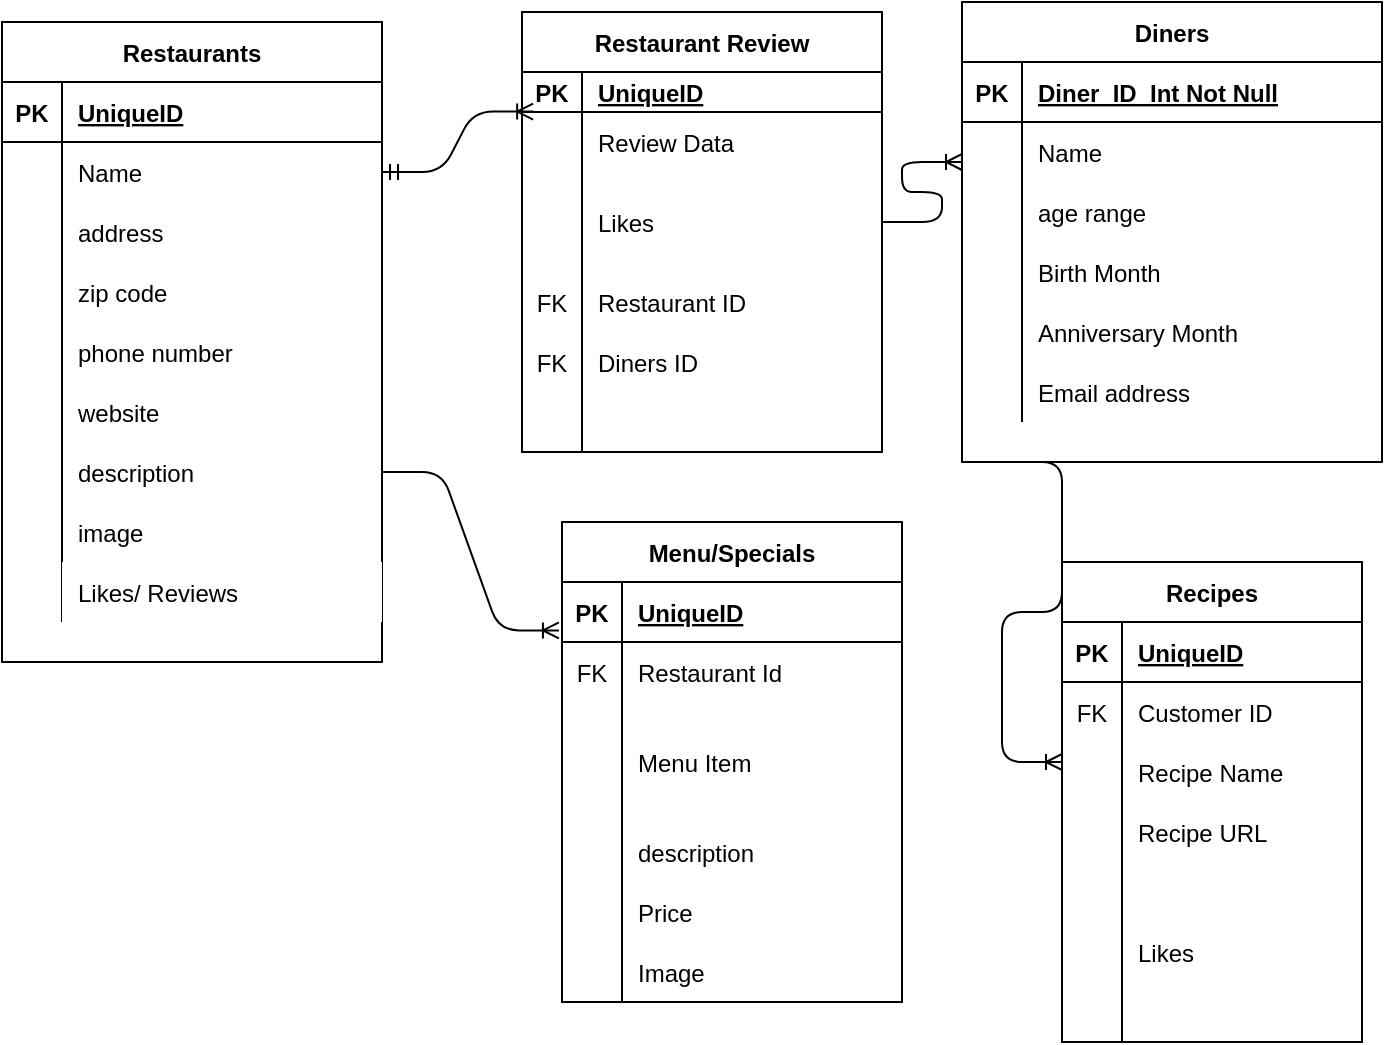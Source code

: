 <mxfile version="13.10.0" type="device"><diagram id="R2lEEEUBdFMjLlhIrx00" name="Page-1"><mxGraphModel dx="1422" dy="794" grid="1" gridSize="10" guides="1" tooltips="1" connect="1" arrows="1" fold="1" page="1" pageScale="1" pageWidth="850" pageHeight="1100" math="0" shadow="0" extFonts="Permanent Marker^https://fonts.googleapis.com/css?family=Permanent+Marker"><root><mxCell id="0"/><mxCell id="1" parent="0"/><mxCell id="C-vyLk0tnHw3VtMMgP7b-2" value="Diners" style="shape=table;startSize=30;container=1;collapsible=1;childLayout=tableLayout;fixedRows=1;rowLines=0;fontStyle=1;align=center;resizeLast=1;" parent="1" vertex="1"><mxGeometry x="530" y="10" width="210" height="230" as="geometry"/></mxCell><mxCell id="C-vyLk0tnHw3VtMMgP7b-3" value="" style="shape=partialRectangle;collapsible=0;dropTarget=0;pointerEvents=0;fillColor=none;points=[[0,0.5],[1,0.5]];portConstraint=eastwest;top=0;left=0;right=0;bottom=1;" parent="C-vyLk0tnHw3VtMMgP7b-2" vertex="1"><mxGeometry y="30" width="210" height="30" as="geometry"/></mxCell><mxCell id="C-vyLk0tnHw3VtMMgP7b-4" value="PK" style="shape=partialRectangle;overflow=hidden;connectable=0;fillColor=none;top=0;left=0;bottom=0;right=0;fontStyle=1;" parent="C-vyLk0tnHw3VtMMgP7b-3" vertex="1"><mxGeometry width="30" height="30" as="geometry"/></mxCell><mxCell id="C-vyLk0tnHw3VtMMgP7b-5" value="Diner_ID_Int Not Null" style="shape=partialRectangle;overflow=hidden;connectable=0;fillColor=none;top=0;left=0;bottom=0;right=0;align=left;spacingLeft=6;fontStyle=5;" parent="C-vyLk0tnHw3VtMMgP7b-3" vertex="1"><mxGeometry x="30" width="180" height="30" as="geometry"/></mxCell><mxCell id="C-vyLk0tnHw3VtMMgP7b-6" value="" style="shape=partialRectangle;collapsible=0;dropTarget=0;pointerEvents=0;fillColor=none;points=[[0,0.5],[1,0.5]];portConstraint=eastwest;top=0;left=0;right=0;bottom=0;" parent="C-vyLk0tnHw3VtMMgP7b-2" vertex="1"><mxGeometry y="60" width="210" height="30" as="geometry"/></mxCell><mxCell id="C-vyLk0tnHw3VtMMgP7b-7" value="" style="shape=partialRectangle;overflow=hidden;connectable=0;fillColor=none;top=0;left=0;bottom=0;right=0;" parent="C-vyLk0tnHw3VtMMgP7b-6" vertex="1"><mxGeometry width="30" height="30" as="geometry"/></mxCell><mxCell id="C-vyLk0tnHw3VtMMgP7b-8" value="Name " style="shape=partialRectangle;overflow=hidden;connectable=0;fillColor=none;top=0;left=0;bottom=0;right=0;align=left;spacingLeft=6;" parent="C-vyLk0tnHw3VtMMgP7b-6" vertex="1"><mxGeometry x="30" width="180" height="30" as="geometry"/></mxCell><mxCell id="C-vyLk0tnHw3VtMMgP7b-9" value="" style="shape=partialRectangle;collapsible=0;dropTarget=0;pointerEvents=0;fillColor=none;points=[[0,0.5],[1,0.5]];portConstraint=eastwest;top=0;left=0;right=0;bottom=0;" parent="C-vyLk0tnHw3VtMMgP7b-2" vertex="1"><mxGeometry y="90" width="210" height="30" as="geometry"/></mxCell><mxCell id="C-vyLk0tnHw3VtMMgP7b-10" value="" style="shape=partialRectangle;overflow=hidden;connectable=0;fillColor=none;top=0;left=0;bottom=0;right=0;" parent="C-vyLk0tnHw3VtMMgP7b-9" vertex="1"><mxGeometry width="30" height="30" as="geometry"/></mxCell><mxCell id="C-vyLk0tnHw3VtMMgP7b-11" value="age range" style="shape=partialRectangle;overflow=hidden;connectable=0;fillColor=none;top=0;left=0;bottom=0;right=0;align=left;spacingLeft=6;" parent="C-vyLk0tnHw3VtMMgP7b-9" vertex="1"><mxGeometry x="30" width="180" height="30" as="geometry"/></mxCell><mxCell id="6MH-ZSbWczDLXMNSjr3J-3" value="" style="shape=partialRectangle;collapsible=0;dropTarget=0;pointerEvents=0;fillColor=none;top=0;left=0;bottom=0;right=0;points=[[0,0.5],[1,0.5]];portConstraint=eastwest;" parent="C-vyLk0tnHw3VtMMgP7b-2" vertex="1"><mxGeometry y="120" width="210" height="30" as="geometry"/></mxCell><mxCell id="6MH-ZSbWczDLXMNSjr3J-4" value="" style="shape=partialRectangle;connectable=0;fillColor=none;top=0;left=0;bottom=0;right=0;editable=1;overflow=hidden;" parent="6MH-ZSbWczDLXMNSjr3J-3" vertex="1"><mxGeometry width="30" height="30" as="geometry"/></mxCell><mxCell id="6MH-ZSbWczDLXMNSjr3J-5" value="Birth Month" style="shape=partialRectangle;connectable=0;fillColor=none;top=0;left=0;bottom=0;right=0;align=left;spacingLeft=6;overflow=hidden;" parent="6MH-ZSbWczDLXMNSjr3J-3" vertex="1"><mxGeometry x="30" width="180" height="30" as="geometry"/></mxCell><mxCell id="6MH-ZSbWczDLXMNSjr3J-7" value="" style="shape=partialRectangle;collapsible=0;dropTarget=0;pointerEvents=0;fillColor=none;top=0;left=0;bottom=0;right=0;points=[[0,0.5],[1,0.5]];portConstraint=eastwest;" parent="C-vyLk0tnHw3VtMMgP7b-2" vertex="1"><mxGeometry y="150" width="210" height="30" as="geometry"/></mxCell><mxCell id="6MH-ZSbWczDLXMNSjr3J-8" value="" style="shape=partialRectangle;connectable=0;fillColor=none;top=0;left=0;bottom=0;right=0;editable=1;overflow=hidden;" parent="6MH-ZSbWczDLXMNSjr3J-7" vertex="1"><mxGeometry width="30" height="30" as="geometry"/></mxCell><mxCell id="6MH-ZSbWczDLXMNSjr3J-9" value="Anniversary Month" style="shape=partialRectangle;connectable=0;fillColor=none;top=0;left=0;bottom=0;right=0;align=left;spacingLeft=6;overflow=hidden;" parent="6MH-ZSbWczDLXMNSjr3J-7" vertex="1"><mxGeometry x="30" width="180" height="30" as="geometry"/></mxCell><mxCell id="6MH-ZSbWczDLXMNSjr3J-11" value="" style="shape=partialRectangle;collapsible=0;dropTarget=0;pointerEvents=0;fillColor=none;top=0;left=0;bottom=0;right=0;points=[[0,0.5],[1,0.5]];portConstraint=eastwest;" parent="C-vyLk0tnHw3VtMMgP7b-2" vertex="1"><mxGeometry y="180" width="210" height="30" as="geometry"/></mxCell><mxCell id="6MH-ZSbWczDLXMNSjr3J-12" value="" style="shape=partialRectangle;connectable=0;fillColor=none;top=0;left=0;bottom=0;right=0;editable=1;overflow=hidden;" parent="6MH-ZSbWczDLXMNSjr3J-11" vertex="1"><mxGeometry width="30" height="30" as="geometry"/></mxCell><mxCell id="6MH-ZSbWczDLXMNSjr3J-13" value="Email address" style="shape=partialRectangle;connectable=0;fillColor=none;top=0;left=0;bottom=0;right=0;align=left;spacingLeft=6;overflow=hidden;" parent="6MH-ZSbWczDLXMNSjr3J-11" vertex="1"><mxGeometry x="30" width="180" height="30" as="geometry"/></mxCell><mxCell id="6MH-ZSbWczDLXMNSjr3J-14" value="Restaurants" style="shape=table;startSize=30;container=1;collapsible=1;childLayout=tableLayout;fixedRows=1;rowLines=0;fontStyle=1;align=center;resizeLast=1;" parent="1" vertex="1"><mxGeometry x="50" y="20" width="190" height="320" as="geometry"/></mxCell><mxCell id="6MH-ZSbWczDLXMNSjr3J-15" value="" style="shape=partialRectangle;collapsible=0;dropTarget=0;pointerEvents=0;fillColor=none;top=0;left=0;bottom=1;right=0;points=[[0,0.5],[1,0.5]];portConstraint=eastwest;" parent="6MH-ZSbWczDLXMNSjr3J-14" vertex="1"><mxGeometry y="30" width="190" height="30" as="geometry"/></mxCell><mxCell id="6MH-ZSbWczDLXMNSjr3J-16" value="PK" style="shape=partialRectangle;connectable=0;fillColor=none;top=0;left=0;bottom=0;right=0;fontStyle=1;overflow=hidden;" parent="6MH-ZSbWczDLXMNSjr3J-15" vertex="1"><mxGeometry width="30" height="30" as="geometry"/></mxCell><mxCell id="6MH-ZSbWczDLXMNSjr3J-17" value="UniqueID" style="shape=partialRectangle;connectable=0;fillColor=none;top=0;left=0;bottom=0;right=0;align=left;spacingLeft=6;fontStyle=5;overflow=hidden;" parent="6MH-ZSbWczDLXMNSjr3J-15" vertex="1"><mxGeometry x="30" width="160" height="30" as="geometry"/></mxCell><mxCell id="6MH-ZSbWczDLXMNSjr3J-18" value="" style="shape=partialRectangle;collapsible=0;dropTarget=0;pointerEvents=0;fillColor=none;top=0;left=0;bottom=0;right=0;points=[[0,0.5],[1,0.5]];portConstraint=eastwest;" parent="6MH-ZSbWczDLXMNSjr3J-14" vertex="1"><mxGeometry y="60" width="190" height="30" as="geometry"/></mxCell><mxCell id="6MH-ZSbWczDLXMNSjr3J-19" value="" style="shape=partialRectangle;connectable=0;fillColor=none;top=0;left=0;bottom=0;right=0;editable=1;overflow=hidden;" parent="6MH-ZSbWczDLXMNSjr3J-18" vertex="1"><mxGeometry width="30" height="30" as="geometry"/></mxCell><mxCell id="6MH-ZSbWczDLXMNSjr3J-20" value="Name" style="shape=partialRectangle;connectable=0;fillColor=none;top=0;left=0;bottom=0;right=0;align=left;spacingLeft=6;overflow=hidden;" parent="6MH-ZSbWczDLXMNSjr3J-18" vertex="1"><mxGeometry x="30" width="160" height="30" as="geometry"/></mxCell><mxCell id="6MH-ZSbWczDLXMNSjr3J-21" value="" style="shape=partialRectangle;collapsible=0;dropTarget=0;pointerEvents=0;fillColor=none;top=0;left=0;bottom=0;right=0;points=[[0,0.5],[1,0.5]];portConstraint=eastwest;" parent="6MH-ZSbWczDLXMNSjr3J-14" vertex="1"><mxGeometry y="90" width="190" height="30" as="geometry"/></mxCell><mxCell id="6MH-ZSbWczDLXMNSjr3J-22" value="" style="shape=partialRectangle;connectable=0;fillColor=none;top=0;left=0;bottom=0;right=0;editable=1;overflow=hidden;" parent="6MH-ZSbWczDLXMNSjr3J-21" vertex="1"><mxGeometry width="30" height="30" as="geometry"/></mxCell><mxCell id="6MH-ZSbWczDLXMNSjr3J-23" value="address" style="shape=partialRectangle;connectable=0;fillColor=none;top=0;left=0;bottom=0;right=0;align=left;spacingLeft=6;overflow=hidden;" parent="6MH-ZSbWczDLXMNSjr3J-21" vertex="1"><mxGeometry x="30" width="160" height="30" as="geometry"/></mxCell><mxCell id="X2AXGrON4BeE3RVAWYaS-1" value="" style="shape=partialRectangle;collapsible=0;dropTarget=0;pointerEvents=0;fillColor=none;top=0;left=0;bottom=0;right=0;points=[[0,0.5],[1,0.5]];portConstraint=eastwest;" parent="6MH-ZSbWczDLXMNSjr3J-14" vertex="1"><mxGeometry y="120" width="190" height="30" as="geometry"/></mxCell><mxCell id="X2AXGrON4BeE3RVAWYaS-2" value="" style="shape=partialRectangle;connectable=0;fillColor=none;top=0;left=0;bottom=0;right=0;editable=1;overflow=hidden;" parent="X2AXGrON4BeE3RVAWYaS-1" vertex="1"><mxGeometry width="30" height="30" as="geometry"/></mxCell><mxCell id="X2AXGrON4BeE3RVAWYaS-3" value="zip code" style="shape=partialRectangle;connectable=0;fillColor=none;top=0;left=0;bottom=0;right=0;align=left;spacingLeft=6;overflow=hidden;" parent="X2AXGrON4BeE3RVAWYaS-1" vertex="1"><mxGeometry x="30" width="160" height="30" as="geometry"/></mxCell><mxCell id="6MH-ZSbWczDLXMNSjr3J-24" value="" style="shape=partialRectangle;collapsible=0;dropTarget=0;pointerEvents=0;fillColor=none;top=0;left=0;bottom=0;right=0;points=[[0,0.5],[1,0.5]];portConstraint=eastwest;" parent="6MH-ZSbWczDLXMNSjr3J-14" vertex="1"><mxGeometry y="150" width="190" height="30" as="geometry"/></mxCell><mxCell id="6MH-ZSbWczDLXMNSjr3J-25" value="" style="shape=partialRectangle;connectable=0;fillColor=none;top=0;left=0;bottom=0;right=0;editable=1;overflow=hidden;" parent="6MH-ZSbWczDLXMNSjr3J-24" vertex="1"><mxGeometry width="30" height="30" as="geometry"/></mxCell><mxCell id="6MH-ZSbWczDLXMNSjr3J-26" value="phone number" style="shape=partialRectangle;connectable=0;fillColor=none;top=0;left=0;bottom=0;right=0;align=left;spacingLeft=6;overflow=hidden;" parent="6MH-ZSbWczDLXMNSjr3J-24" vertex="1"><mxGeometry x="30" width="160" height="30" as="geometry"/></mxCell><mxCell id="6MH-ZSbWczDLXMNSjr3J-27" value="" style="shape=partialRectangle;collapsible=0;dropTarget=0;pointerEvents=0;fillColor=none;top=0;left=0;bottom=0;right=0;points=[[0,0.5],[1,0.5]];portConstraint=eastwest;" parent="6MH-ZSbWczDLXMNSjr3J-14" vertex="1"><mxGeometry y="180" width="190" height="30" as="geometry"/></mxCell><mxCell id="6MH-ZSbWczDLXMNSjr3J-28" value="" style="shape=partialRectangle;connectable=0;fillColor=none;top=0;left=0;bottom=0;right=0;editable=1;overflow=hidden;" parent="6MH-ZSbWczDLXMNSjr3J-27" vertex="1"><mxGeometry width="30" height="30" as="geometry"/></mxCell><mxCell id="6MH-ZSbWczDLXMNSjr3J-29" value="website" style="shape=partialRectangle;connectable=0;fillColor=none;top=0;left=0;bottom=0;right=0;align=left;spacingLeft=6;overflow=hidden;" parent="6MH-ZSbWczDLXMNSjr3J-27" vertex="1"><mxGeometry x="30" width="160" height="30" as="geometry"/></mxCell><mxCell id="6MH-ZSbWczDLXMNSjr3J-31" value="" style="shape=partialRectangle;collapsible=0;dropTarget=0;pointerEvents=0;fillColor=none;top=0;left=0;bottom=0;right=0;points=[[0,0.5],[1,0.5]];portConstraint=eastwest;" parent="6MH-ZSbWczDLXMNSjr3J-14" vertex="1"><mxGeometry y="210" width="190" height="30" as="geometry"/></mxCell><mxCell id="6MH-ZSbWczDLXMNSjr3J-32" value="" style="shape=partialRectangle;connectable=0;fillColor=none;top=0;left=0;bottom=0;right=0;editable=1;overflow=hidden;" parent="6MH-ZSbWczDLXMNSjr3J-31" vertex="1"><mxGeometry width="30" height="30" as="geometry"/></mxCell><mxCell id="6MH-ZSbWczDLXMNSjr3J-33" value="description" style="shape=partialRectangle;connectable=0;fillColor=none;top=0;left=0;bottom=0;right=0;align=left;spacingLeft=6;overflow=hidden;" parent="6MH-ZSbWczDLXMNSjr3J-31" vertex="1"><mxGeometry x="30" width="160" height="30" as="geometry"/></mxCell><mxCell id="6MH-ZSbWczDLXMNSjr3J-35" value="" style="shape=partialRectangle;collapsible=0;dropTarget=0;pointerEvents=0;fillColor=none;top=0;left=0;bottom=0;right=0;points=[[0,0.5],[1,0.5]];portConstraint=eastwest;" parent="6MH-ZSbWczDLXMNSjr3J-14" vertex="1"><mxGeometry y="240" width="190" height="30" as="geometry"/></mxCell><mxCell id="6MH-ZSbWczDLXMNSjr3J-36" value="" style="shape=partialRectangle;connectable=0;fillColor=none;top=0;left=0;bottom=0;right=0;editable=1;overflow=hidden;" parent="6MH-ZSbWczDLXMNSjr3J-35" vertex="1"><mxGeometry width="30" height="30" as="geometry"/></mxCell><mxCell id="6MH-ZSbWczDLXMNSjr3J-37" value="image" style="shape=partialRectangle;connectable=0;fillColor=none;top=0;left=0;bottom=0;right=0;align=left;spacingLeft=6;overflow=hidden;" parent="6MH-ZSbWczDLXMNSjr3J-35" vertex="1"><mxGeometry x="30" width="160" height="30" as="geometry"/></mxCell><mxCell id="9BOheCrhbu6Wczp5BYGm-45" value="" style="shape=partialRectangle;collapsible=0;dropTarget=0;pointerEvents=0;fillColor=none;top=0;left=0;bottom=0;right=0;points=[[0,0.5],[1,0.5]];portConstraint=eastwest;" parent="6MH-ZSbWczDLXMNSjr3J-14" vertex="1"><mxGeometry y="270" width="190" height="30" as="geometry"/></mxCell><mxCell id="9BOheCrhbu6Wczp5BYGm-46" value="" style="shape=partialRectangle;connectable=0;fillColor=none;top=0;left=0;bottom=0;right=0;editable=1;overflow=hidden;" parent="9BOheCrhbu6Wczp5BYGm-45" vertex="1"><mxGeometry width="30" height="30" as="geometry"/></mxCell><mxCell id="9BOheCrhbu6Wczp5BYGm-47" value="Likes/ Reviews" style="shape=partialRectangle;connectable=0;top=0;left=0;bottom=0;right=0;align=left;spacingLeft=6;overflow=hidden;" parent="9BOheCrhbu6Wczp5BYGm-45" vertex="1"><mxGeometry x="30" width="160" height="30" as="geometry"/></mxCell><mxCell id="6MH-ZSbWczDLXMNSjr3J-38" value="Menu/Specials" style="shape=table;startSize=30;container=1;collapsible=1;childLayout=tableLayout;fixedRows=1;rowLines=0;fontStyle=1;align=center;resizeLast=1;strokeColor=#000000;" parent="1" vertex="1"><mxGeometry x="330" y="270" width="170" height="240" as="geometry"/></mxCell><mxCell id="6MH-ZSbWczDLXMNSjr3J-39" value="" style="shape=partialRectangle;collapsible=0;dropTarget=0;pointerEvents=0;fillColor=none;top=0;left=0;bottom=1;right=0;points=[[0,0.5],[1,0.5]];portConstraint=eastwest;" parent="6MH-ZSbWczDLXMNSjr3J-38" vertex="1"><mxGeometry y="30" width="170" height="30" as="geometry"/></mxCell><mxCell id="6MH-ZSbWczDLXMNSjr3J-40" value="PK" style="shape=partialRectangle;connectable=0;fillColor=none;top=0;left=0;bottom=0;right=0;fontStyle=1;overflow=hidden;" parent="6MH-ZSbWczDLXMNSjr3J-39" vertex="1"><mxGeometry width="30" height="30" as="geometry"/></mxCell><mxCell id="6MH-ZSbWczDLXMNSjr3J-41" value="UniqueID" style="shape=partialRectangle;connectable=0;fillColor=none;top=0;left=0;bottom=0;right=0;align=left;spacingLeft=6;fontStyle=5;overflow=hidden;" parent="6MH-ZSbWczDLXMNSjr3J-39" vertex="1"><mxGeometry x="30" width="140" height="30" as="geometry"/></mxCell><mxCell id="6MH-ZSbWczDLXMNSjr3J-51" value="" style="shape=partialRectangle;collapsible=0;dropTarget=0;pointerEvents=0;fillColor=none;top=0;left=0;bottom=0;right=0;points=[[0,0.5],[1,0.5]];portConstraint=eastwest;" parent="6MH-ZSbWczDLXMNSjr3J-38" vertex="1"><mxGeometry y="60" width="170" height="30" as="geometry"/></mxCell><mxCell id="6MH-ZSbWczDLXMNSjr3J-52" value="FK" style="shape=partialRectangle;connectable=0;fillColor=none;top=0;left=0;bottom=0;right=0;fontStyle=0;overflow=hidden;" parent="6MH-ZSbWczDLXMNSjr3J-51" vertex="1"><mxGeometry width="30" height="30" as="geometry"/></mxCell><mxCell id="6MH-ZSbWczDLXMNSjr3J-53" value="Restaurant Id" style="shape=partialRectangle;connectable=0;fillColor=none;top=0;left=0;bottom=0;right=0;align=left;spacingLeft=6;fontStyle=0;overflow=hidden;" parent="6MH-ZSbWczDLXMNSjr3J-51" vertex="1"><mxGeometry x="30" width="140" height="30" as="geometry"/></mxCell><mxCell id="6MH-ZSbWczDLXMNSjr3J-42" value="" style="shape=partialRectangle;collapsible=0;dropTarget=0;pointerEvents=0;fillColor=none;top=0;left=0;bottom=0;right=0;points=[[0,0.5],[1,0.5]];portConstraint=eastwest;" parent="6MH-ZSbWczDLXMNSjr3J-38" vertex="1"><mxGeometry y="90" width="170" height="60" as="geometry"/></mxCell><mxCell id="6MH-ZSbWczDLXMNSjr3J-43" value="" style="shape=partialRectangle;connectable=0;fillColor=none;top=0;left=0;bottom=0;right=0;editable=1;overflow=hidden;" parent="6MH-ZSbWczDLXMNSjr3J-42" vertex="1"><mxGeometry width="30" height="60" as="geometry"/></mxCell><mxCell id="6MH-ZSbWczDLXMNSjr3J-44" value="Menu Item" style="shape=partialRectangle;connectable=0;fillColor=none;top=0;left=0;bottom=0;right=0;align=left;spacingLeft=6;overflow=hidden;" parent="6MH-ZSbWczDLXMNSjr3J-42" vertex="1"><mxGeometry x="30" width="140" height="60" as="geometry"/></mxCell><mxCell id="6MH-ZSbWczDLXMNSjr3J-45" value="" style="shape=partialRectangle;collapsible=0;dropTarget=0;pointerEvents=0;fillColor=none;top=0;left=0;bottom=0;right=0;points=[[0,0.5],[1,0.5]];portConstraint=eastwest;" parent="6MH-ZSbWczDLXMNSjr3J-38" vertex="1"><mxGeometry y="150" width="170" height="30" as="geometry"/></mxCell><mxCell id="6MH-ZSbWczDLXMNSjr3J-46" value="" style="shape=partialRectangle;connectable=0;fillColor=none;top=0;left=0;bottom=0;right=0;editable=1;overflow=hidden;" parent="6MH-ZSbWczDLXMNSjr3J-45" vertex="1"><mxGeometry width="30" height="30" as="geometry"/></mxCell><mxCell id="6MH-ZSbWczDLXMNSjr3J-47" value="description" style="shape=partialRectangle;connectable=0;fillColor=none;top=0;left=0;bottom=0;right=0;align=left;spacingLeft=6;overflow=hidden;" parent="6MH-ZSbWczDLXMNSjr3J-45" vertex="1"><mxGeometry x="30" width="140" height="30" as="geometry"/></mxCell><mxCell id="6MH-ZSbWczDLXMNSjr3J-48" value="" style="shape=partialRectangle;collapsible=0;dropTarget=0;pointerEvents=0;fillColor=none;top=0;left=0;bottom=0;right=0;points=[[0,0.5],[1,0.5]];portConstraint=eastwest;" parent="6MH-ZSbWczDLXMNSjr3J-38" vertex="1"><mxGeometry y="180" width="170" height="30" as="geometry"/></mxCell><mxCell id="6MH-ZSbWczDLXMNSjr3J-49" value="" style="shape=partialRectangle;connectable=0;fillColor=none;top=0;left=0;bottom=0;right=0;editable=1;overflow=hidden;" parent="6MH-ZSbWczDLXMNSjr3J-48" vertex="1"><mxGeometry width="30" height="30" as="geometry"/></mxCell><mxCell id="6MH-ZSbWczDLXMNSjr3J-50" value="Price" style="shape=partialRectangle;connectable=0;fillColor=none;top=0;left=0;bottom=0;right=0;align=left;spacingLeft=6;overflow=hidden;" parent="6MH-ZSbWczDLXMNSjr3J-48" vertex="1"><mxGeometry x="30" width="140" height="30" as="geometry"/></mxCell><mxCell id="6MH-ZSbWczDLXMNSjr3J-56" value="" style="shape=partialRectangle;collapsible=0;dropTarget=0;pointerEvents=0;fillColor=none;top=0;left=0;bottom=0;right=0;points=[[0,0.5],[1,0.5]];portConstraint=eastwest;" parent="6MH-ZSbWczDLXMNSjr3J-38" vertex="1"><mxGeometry y="210" width="170" height="30" as="geometry"/></mxCell><mxCell id="6MH-ZSbWczDLXMNSjr3J-57" value="" style="shape=partialRectangle;connectable=0;fillColor=none;top=0;left=0;bottom=0;right=0;editable=1;overflow=hidden;" parent="6MH-ZSbWczDLXMNSjr3J-56" vertex="1"><mxGeometry width="30" height="30" as="geometry"/></mxCell><mxCell id="6MH-ZSbWczDLXMNSjr3J-58" value="Image" style="shape=partialRectangle;connectable=0;fillColor=none;top=0;left=0;bottom=0;right=0;align=left;spacingLeft=6;overflow=hidden;labelBackgroundColor=none;" parent="6MH-ZSbWczDLXMNSjr3J-56" vertex="1"><mxGeometry x="30" width="140" height="30" as="geometry"/></mxCell><mxCell id="6MH-ZSbWczDLXMNSjr3J-54" value="" style="edgeStyle=entityRelationEdgeStyle;fontSize=12;html=1;endArrow=ERoneToMany;exitX=1;exitY=0.5;exitDx=0;exitDy=0;entryX=-0.009;entryY=0.807;entryDx=0;entryDy=0;entryPerimeter=0;" parent="1" source="6MH-ZSbWczDLXMNSjr3J-31" target="6MH-ZSbWczDLXMNSjr3J-39" edge="1"><mxGeometry width="100" height="100" relative="1" as="geometry"><mxPoint x="260" y="420" as="sourcePoint"/><mxPoint x="350" y="320" as="targetPoint"/></mxGeometry></mxCell><mxCell id="9BOheCrhbu6Wczp5BYGm-1" value="Restaurant Review" style="shape=table;startSize=30;container=1;collapsible=1;childLayout=tableLayout;fixedRows=1;rowLines=0;fontStyle=1;align=center;resizeLast=1;" parent="1" vertex="1"><mxGeometry x="310" y="15" width="180" height="220" as="geometry"/></mxCell><mxCell id="9BOheCrhbu6Wczp5BYGm-2" value="" style="shape=partialRectangle;collapsible=0;dropTarget=0;pointerEvents=0;fillColor=none;top=0;left=0;bottom=1;right=0;points=[[0,0.5],[1,0.5]];portConstraint=eastwest;" parent="9BOheCrhbu6Wczp5BYGm-1" vertex="1"><mxGeometry y="30" width="180" height="20" as="geometry"/></mxCell><mxCell id="9BOheCrhbu6Wczp5BYGm-3" value="PK" style="shape=partialRectangle;connectable=0;fillColor=none;top=0;left=0;bottom=0;right=0;fontStyle=1;overflow=hidden;" parent="9BOheCrhbu6Wczp5BYGm-2" vertex="1"><mxGeometry width="30" height="20" as="geometry"/></mxCell><mxCell id="9BOheCrhbu6Wczp5BYGm-4" value="UniqueID" style="shape=partialRectangle;connectable=0;fillColor=none;top=0;left=0;bottom=0;right=0;align=left;spacingLeft=6;fontStyle=5;overflow=hidden;" parent="9BOheCrhbu6Wczp5BYGm-2" vertex="1"><mxGeometry x="30" width="150" height="20" as="geometry"/></mxCell><mxCell id="9BOheCrhbu6Wczp5BYGm-5" value="" style="shape=partialRectangle;collapsible=0;dropTarget=0;pointerEvents=0;fillColor=none;top=0;left=0;bottom=0;right=0;points=[[0,0.5],[1,0.5]];portConstraint=eastwest;" parent="9BOheCrhbu6Wczp5BYGm-1" vertex="1"><mxGeometry y="50" width="180" height="30" as="geometry"/></mxCell><mxCell id="9BOheCrhbu6Wczp5BYGm-6" value="" style="shape=partialRectangle;connectable=0;fillColor=none;top=0;left=0;bottom=0;right=0;editable=1;overflow=hidden;" parent="9BOheCrhbu6Wczp5BYGm-5" vertex="1"><mxGeometry width="30" height="30" as="geometry"/></mxCell><mxCell id="9BOheCrhbu6Wczp5BYGm-7" value="Review Data" style="shape=partialRectangle;connectable=0;fillColor=none;top=0;left=0;bottom=0;right=0;align=left;spacingLeft=6;overflow=hidden;" parent="9BOheCrhbu6Wczp5BYGm-5" vertex="1"><mxGeometry x="30" width="150" height="30" as="geometry"/></mxCell><mxCell id="9BOheCrhbu6Wczp5BYGm-8" value="" style="shape=partialRectangle;collapsible=0;dropTarget=0;pointerEvents=0;fillColor=none;top=0;left=0;bottom=0;right=0;points=[[0,0.5],[1,0.5]];portConstraint=eastwest;" parent="9BOheCrhbu6Wczp5BYGm-1" vertex="1"><mxGeometry y="80" width="180" height="50" as="geometry"/></mxCell><mxCell id="9BOheCrhbu6Wczp5BYGm-9" value="" style="shape=partialRectangle;connectable=0;fillColor=none;top=0;left=0;bottom=0;right=0;editable=1;overflow=hidden;" parent="9BOheCrhbu6Wczp5BYGm-8" vertex="1"><mxGeometry width="30" height="50" as="geometry"/></mxCell><mxCell id="9BOheCrhbu6Wczp5BYGm-10" value="Likes" style="shape=partialRectangle;connectable=0;fillColor=none;top=0;left=0;bottom=0;right=0;align=left;spacingLeft=6;overflow=hidden;" parent="9BOheCrhbu6Wczp5BYGm-8" vertex="1"><mxGeometry x="30" width="150" height="50" as="geometry"/></mxCell><mxCell id="9BOheCrhbu6Wczp5BYGm-15" value="" style="shape=partialRectangle;collapsible=0;dropTarget=0;pointerEvents=0;fillColor=none;top=0;left=0;bottom=0;right=0;points=[[0,0.5],[1,0.5]];portConstraint=eastwest;" parent="9BOheCrhbu6Wczp5BYGm-1" vertex="1"><mxGeometry y="130" width="180" height="30" as="geometry"/></mxCell><mxCell id="9BOheCrhbu6Wczp5BYGm-16" value="FK" style="shape=partialRectangle;connectable=0;fillColor=none;top=0;left=0;bottom=0;right=0;fontStyle=0;overflow=hidden;" parent="9BOheCrhbu6Wczp5BYGm-15" vertex="1"><mxGeometry width="30" height="30" as="geometry"/></mxCell><mxCell id="9BOheCrhbu6Wczp5BYGm-17" value="Restaurant ID" style="shape=partialRectangle;connectable=0;fillColor=none;top=0;left=0;bottom=0;right=0;align=left;spacingLeft=6;fontStyle=0;overflow=hidden;" parent="9BOheCrhbu6Wczp5BYGm-15" vertex="1"><mxGeometry x="30" width="150" height="30" as="geometry"/></mxCell><mxCell id="9BOheCrhbu6Wczp5BYGm-18" value="" style="shape=partialRectangle;collapsible=0;dropTarget=0;pointerEvents=0;fillColor=none;top=0;left=0;bottom=0;right=0;points=[[0,0.5],[1,0.5]];portConstraint=eastwest;" parent="9BOheCrhbu6Wczp5BYGm-1" vertex="1"><mxGeometry y="160" width="180" height="30" as="geometry"/></mxCell><mxCell id="9BOheCrhbu6Wczp5BYGm-19" value="FK" style="shape=partialRectangle;connectable=0;fillColor=none;top=0;left=0;bottom=0;right=0;fontStyle=0;overflow=hidden;" parent="9BOheCrhbu6Wczp5BYGm-18" vertex="1"><mxGeometry width="30" height="30" as="geometry"/></mxCell><mxCell id="9BOheCrhbu6Wczp5BYGm-20" value="Diners ID" style="shape=partialRectangle;connectable=0;fillColor=none;top=0;left=0;bottom=0;right=0;align=left;spacingLeft=6;fontStyle=0;overflow=hidden;" parent="9BOheCrhbu6Wczp5BYGm-18" vertex="1"><mxGeometry x="30" width="150" height="30" as="geometry"/></mxCell><mxCell id="9BOheCrhbu6Wczp5BYGm-11" value="" style="shape=partialRectangle;collapsible=0;dropTarget=0;pointerEvents=0;fillColor=none;top=0;left=0;bottom=0;right=0;points=[[0,0.5],[1,0.5]];portConstraint=eastwest;" parent="9BOheCrhbu6Wczp5BYGm-1" vertex="1"><mxGeometry y="190" width="180" height="30" as="geometry"/></mxCell><mxCell id="9BOheCrhbu6Wczp5BYGm-12" value="" style="shape=partialRectangle;connectable=0;fillColor=none;top=0;left=0;bottom=0;right=0;editable=1;overflow=hidden;" parent="9BOheCrhbu6Wczp5BYGm-11" vertex="1"><mxGeometry width="30" height="30" as="geometry"/></mxCell><mxCell id="9BOheCrhbu6Wczp5BYGm-13" value="" style="shape=partialRectangle;connectable=0;fillColor=none;top=0;left=0;bottom=0;right=0;align=left;spacingLeft=6;overflow=hidden;" parent="9BOheCrhbu6Wczp5BYGm-11" vertex="1"><mxGeometry x="30" width="150" height="30" as="geometry"/></mxCell><mxCell id="9BOheCrhbu6Wczp5BYGm-21" value="" style="edgeStyle=entityRelationEdgeStyle;fontSize=12;html=1;endArrow=ERoneToMany;exitX=1;exitY=0.5;exitDx=0;exitDy=0;" parent="1" source="9BOheCrhbu6Wczp5BYGm-8" edge="1"><mxGeometry width="100" height="100" relative="1" as="geometry"><mxPoint x="430" y="190" as="sourcePoint"/><mxPoint x="530" y="90" as="targetPoint"/></mxGeometry></mxCell><mxCell id="9BOheCrhbu6Wczp5BYGm-23" value="" style="edgeStyle=entityRelationEdgeStyle;fontSize=12;html=1;endArrow=ERoneToMany;startArrow=ERmandOne;entryX=0.031;entryY=-0.007;entryDx=0;entryDy=0;entryPerimeter=0;" parent="1" source="6MH-ZSbWczDLXMNSjr3J-18" target="9BOheCrhbu6Wczp5BYGm-5" edge="1"><mxGeometry width="100" height="100" relative="1" as="geometry"><mxPoint x="210" y="260" as="sourcePoint"/><mxPoint x="310" y="160" as="targetPoint"/></mxGeometry></mxCell><mxCell id="9BOheCrhbu6Wczp5BYGm-24" value="Recipes" style="shape=table;startSize=30;container=1;collapsible=1;childLayout=tableLayout;fixedRows=1;rowLines=0;fontStyle=1;align=center;resizeLast=1;" parent="1" vertex="1"><mxGeometry x="580" y="290" width="150" height="240" as="geometry"/></mxCell><mxCell id="9BOheCrhbu6Wczp5BYGm-25" value="" style="shape=partialRectangle;collapsible=0;dropTarget=0;pointerEvents=0;fillColor=none;top=0;left=0;bottom=1;right=0;points=[[0,0.5],[1,0.5]];portConstraint=eastwest;" parent="9BOheCrhbu6Wczp5BYGm-24" vertex="1"><mxGeometry y="30" width="150" height="30" as="geometry"/></mxCell><mxCell id="9BOheCrhbu6Wczp5BYGm-26" value="PK" style="shape=partialRectangle;connectable=0;fillColor=none;top=0;left=0;bottom=0;right=0;fontStyle=1;overflow=hidden;" parent="9BOheCrhbu6Wczp5BYGm-25" vertex="1"><mxGeometry width="30" height="30" as="geometry"/></mxCell><mxCell id="9BOheCrhbu6Wczp5BYGm-27" value="UniqueID" style="shape=partialRectangle;connectable=0;fillColor=none;top=0;left=0;bottom=0;right=0;align=left;spacingLeft=6;fontStyle=5;overflow=hidden;" parent="9BOheCrhbu6Wczp5BYGm-25" vertex="1"><mxGeometry x="30" width="120" height="30" as="geometry"/></mxCell><mxCell id="9BOheCrhbu6Wczp5BYGm-38" value="" style="shape=partialRectangle;collapsible=0;dropTarget=0;pointerEvents=0;fillColor=none;top=0;left=0;bottom=0;right=0;points=[[0,0.5],[1,0.5]];portConstraint=eastwest;" parent="9BOheCrhbu6Wczp5BYGm-24" vertex="1"><mxGeometry y="60" width="150" height="30" as="geometry"/></mxCell><mxCell id="9BOheCrhbu6Wczp5BYGm-39" value="FK" style="shape=partialRectangle;connectable=0;fillColor=none;top=0;left=0;bottom=0;right=0;fontStyle=0;overflow=hidden;" parent="9BOheCrhbu6Wczp5BYGm-38" vertex="1"><mxGeometry width="30" height="30" as="geometry"/></mxCell><mxCell id="9BOheCrhbu6Wczp5BYGm-40" value="Customer ID" style="shape=partialRectangle;connectable=0;fillColor=none;top=0;left=0;bottom=0;right=0;align=left;spacingLeft=6;fontStyle=0;overflow=hidden;" parent="9BOheCrhbu6Wczp5BYGm-38" vertex="1"><mxGeometry x="30" width="120" height="30" as="geometry"/></mxCell><mxCell id="9BOheCrhbu6Wczp5BYGm-31" value="" style="shape=partialRectangle;collapsible=0;dropTarget=0;pointerEvents=0;fillColor=none;top=0;left=0;bottom=0;right=0;points=[[0,0.5],[1,0.5]];portConstraint=eastwest;" parent="9BOheCrhbu6Wczp5BYGm-24" vertex="1"><mxGeometry y="90" width="150" height="30" as="geometry"/></mxCell><mxCell id="9BOheCrhbu6Wczp5BYGm-32" value="" style="shape=partialRectangle;connectable=0;fillColor=none;top=0;left=0;bottom=0;right=0;editable=1;overflow=hidden;" parent="9BOheCrhbu6Wczp5BYGm-31" vertex="1"><mxGeometry width="30" height="30" as="geometry"/></mxCell><mxCell id="9BOheCrhbu6Wczp5BYGm-33" value="Recipe Name" style="shape=partialRectangle;connectable=0;fillColor=none;top=0;left=0;bottom=0;right=0;align=left;spacingLeft=6;overflow=hidden;" parent="9BOheCrhbu6Wczp5BYGm-31" vertex="1"><mxGeometry x="30" width="120" height="30" as="geometry"/></mxCell><mxCell id="9BOheCrhbu6Wczp5BYGm-42" value="" style="shape=partialRectangle;collapsible=0;dropTarget=0;pointerEvents=0;fillColor=none;top=0;left=0;bottom=0;right=0;points=[[0,0.5],[1,0.5]];portConstraint=eastwest;" parent="9BOheCrhbu6Wczp5BYGm-24" vertex="1"><mxGeometry y="120" width="150" height="30" as="geometry"/></mxCell><mxCell id="9BOheCrhbu6Wczp5BYGm-43" value="" style="shape=partialRectangle;connectable=0;fillColor=none;top=0;left=0;bottom=0;right=0;editable=1;overflow=hidden;" parent="9BOheCrhbu6Wczp5BYGm-42" vertex="1"><mxGeometry width="30" height="30" as="geometry"/></mxCell><mxCell id="9BOheCrhbu6Wczp5BYGm-44" value="Recipe URL" style="shape=partialRectangle;connectable=0;fillColor=none;top=0;left=0;bottom=0;right=0;align=left;spacingLeft=6;overflow=hidden;" parent="9BOheCrhbu6Wczp5BYGm-42" vertex="1"><mxGeometry x="30" width="120" height="30" as="geometry"/></mxCell><mxCell id="9BOheCrhbu6Wczp5BYGm-28" value="" style="shape=partialRectangle;collapsible=0;dropTarget=0;pointerEvents=0;fillColor=none;top=0;left=0;bottom=0;right=0;points=[[0,0.5],[1,0.5]];portConstraint=eastwest;" parent="9BOheCrhbu6Wczp5BYGm-24" vertex="1"><mxGeometry y="150" width="150" height="30" as="geometry"/></mxCell><mxCell id="9BOheCrhbu6Wczp5BYGm-29" value="" style="shape=partialRectangle;connectable=0;fillColor=none;top=0;left=0;bottom=0;right=0;editable=1;overflow=hidden;" parent="9BOheCrhbu6Wczp5BYGm-28" vertex="1"><mxGeometry width="30" height="30" as="geometry"/></mxCell><mxCell id="9BOheCrhbu6Wczp5BYGm-30" value="" style="shape=partialRectangle;connectable=0;fillColor=none;top=0;left=0;bottom=0;right=0;align=left;spacingLeft=6;overflow=hidden;" parent="9BOheCrhbu6Wczp5BYGm-28" vertex="1"><mxGeometry x="30" width="120" height="30" as="geometry"/></mxCell><mxCell id="EXNyZSfPWb5S25H84IeY-2" value="" style="shape=partialRectangle;collapsible=0;dropTarget=0;pointerEvents=0;fillColor=none;top=0;left=0;bottom=0;right=0;points=[[0,0.5],[1,0.5]];portConstraint=eastwest;" vertex="1" parent="9BOheCrhbu6Wczp5BYGm-24"><mxGeometry y="180" width="150" height="30" as="geometry"/></mxCell><mxCell id="EXNyZSfPWb5S25H84IeY-3" value="" style="shape=partialRectangle;connectable=0;fillColor=none;top=0;left=0;bottom=0;right=0;editable=1;overflow=hidden;" vertex="1" parent="EXNyZSfPWb5S25H84IeY-2"><mxGeometry width="30" height="30" as="geometry"/></mxCell><mxCell id="EXNyZSfPWb5S25H84IeY-4" value="Likes" style="shape=partialRectangle;connectable=0;fillColor=none;top=0;left=0;bottom=0;right=0;align=left;spacingLeft=6;overflow=hidden;" vertex="1" parent="EXNyZSfPWb5S25H84IeY-2"><mxGeometry x="30" width="120" height="30" as="geometry"/></mxCell><mxCell id="9BOheCrhbu6Wczp5BYGm-34" value="" style="shape=partialRectangle;collapsible=0;dropTarget=0;pointerEvents=0;fillColor=none;top=0;left=0;bottom=0;right=0;points=[[0,0.5],[1,0.5]];portConstraint=eastwest;" parent="9BOheCrhbu6Wczp5BYGm-24" vertex="1"><mxGeometry y="210" width="150" height="30" as="geometry"/></mxCell><mxCell id="9BOheCrhbu6Wczp5BYGm-35" value="" style="shape=partialRectangle;connectable=0;fillColor=none;top=0;left=0;bottom=0;right=0;editable=1;overflow=hidden;" parent="9BOheCrhbu6Wczp5BYGm-34" vertex="1"><mxGeometry width="30" height="30" as="geometry"/></mxCell><mxCell id="9BOheCrhbu6Wczp5BYGm-36" value="" style="shape=partialRectangle;connectable=0;fillColor=none;top=0;left=0;bottom=0;right=0;align=left;spacingLeft=6;overflow=hidden;" parent="9BOheCrhbu6Wczp5BYGm-34" vertex="1"><mxGeometry x="30" width="120" height="30" as="geometry"/></mxCell><mxCell id="9BOheCrhbu6Wczp5BYGm-37" value="" style="edgeStyle=entityRelationEdgeStyle;fontSize=12;html=1;endArrow=ERoneToMany;" parent="1" edge="1"><mxGeometry width="100" height="100" relative="1" as="geometry"><mxPoint x="550" y="240" as="sourcePoint"/><mxPoint x="580" y="390" as="targetPoint"/></mxGeometry></mxCell></root></mxGraphModel></diagram></mxfile>